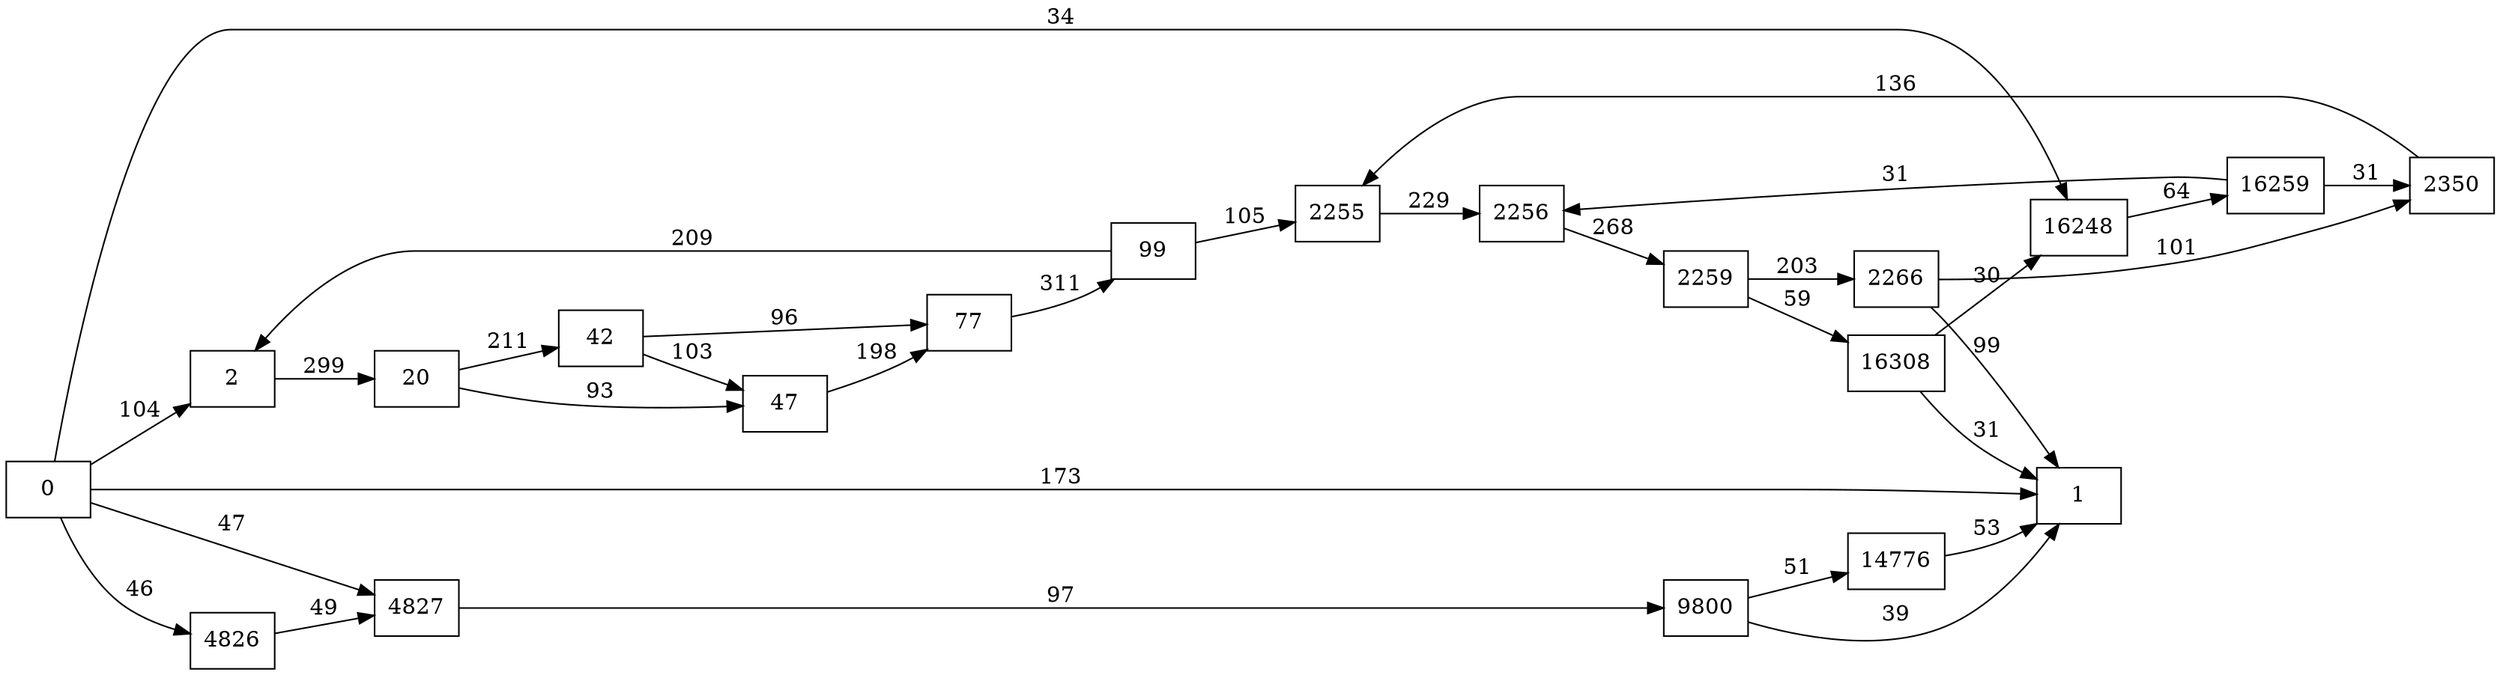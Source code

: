 digraph {
	graph [rankdir=LR]
	node [shape=rectangle]
	2 -> 20 [label=299]
	20 -> 42 [label=211]
	20 -> 47 [label=93]
	42 -> 47 [label=103]
	42 -> 77 [label=96]
	47 -> 77 [label=198]
	77 -> 99 [label=311]
	99 -> 2 [label=209]
	99 -> 2255 [label=105]
	2255 -> 2256 [label=229]
	2256 -> 2259 [label=268]
	2259 -> 2266 [label=203]
	2259 -> 16308 [label=59]
	2266 -> 2350 [label=101]
	2266 -> 1 [label=99]
	2350 -> 2255 [label=136]
	4826 -> 4827 [label=49]
	4827 -> 9800 [label=97]
	9800 -> 14776 [label=51]
	9800 -> 1 [label=39]
	14776 -> 1 [label=53]
	16248 -> 16259 [label=64]
	16259 -> 2350 [label=31]
	16259 -> 2256 [label=31]
	16308 -> 16248 [label=30]
	16308 -> 1 [label=31]
	0 -> 2 [label=104]
	0 -> 4826 [label=46]
	0 -> 4827 [label=47]
	0 -> 1 [label=173]
	0 -> 16248 [label=34]
}
